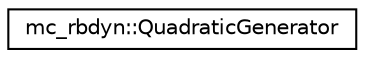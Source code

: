 digraph "Graphical Class Hierarchy"
{
 // INTERACTIVE_SVG=YES
 // LATEX_PDF_SIZE
  edge [fontname="Helvetica",fontsize="10",labelfontname="Helvetica",labelfontsize="10"];
  node [fontname="Helvetica",fontsize="10",shape=record];
  rankdir="LR";
  Node0 [label="mc_rbdyn::QuadraticGenerator",height=0.2,width=0.4,color="black", fillcolor="white", style="filled",URL="$structmc__rbdyn_1_1QuadraticGenerator.html",tooltip=" "];
}

